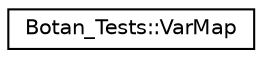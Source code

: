 digraph "Graphical Class Hierarchy"
{
  edge [fontname="Helvetica",fontsize="10",labelfontname="Helvetica",labelfontsize="10"];
  node [fontname="Helvetica",fontsize="10",shape=record];
  rankdir="LR";
  Node0 [label="Botan_Tests::VarMap",height=0.2,width=0.4,color="black", fillcolor="white", style="filled",URL="$class_botan___tests_1_1_var_map.html"];
}
